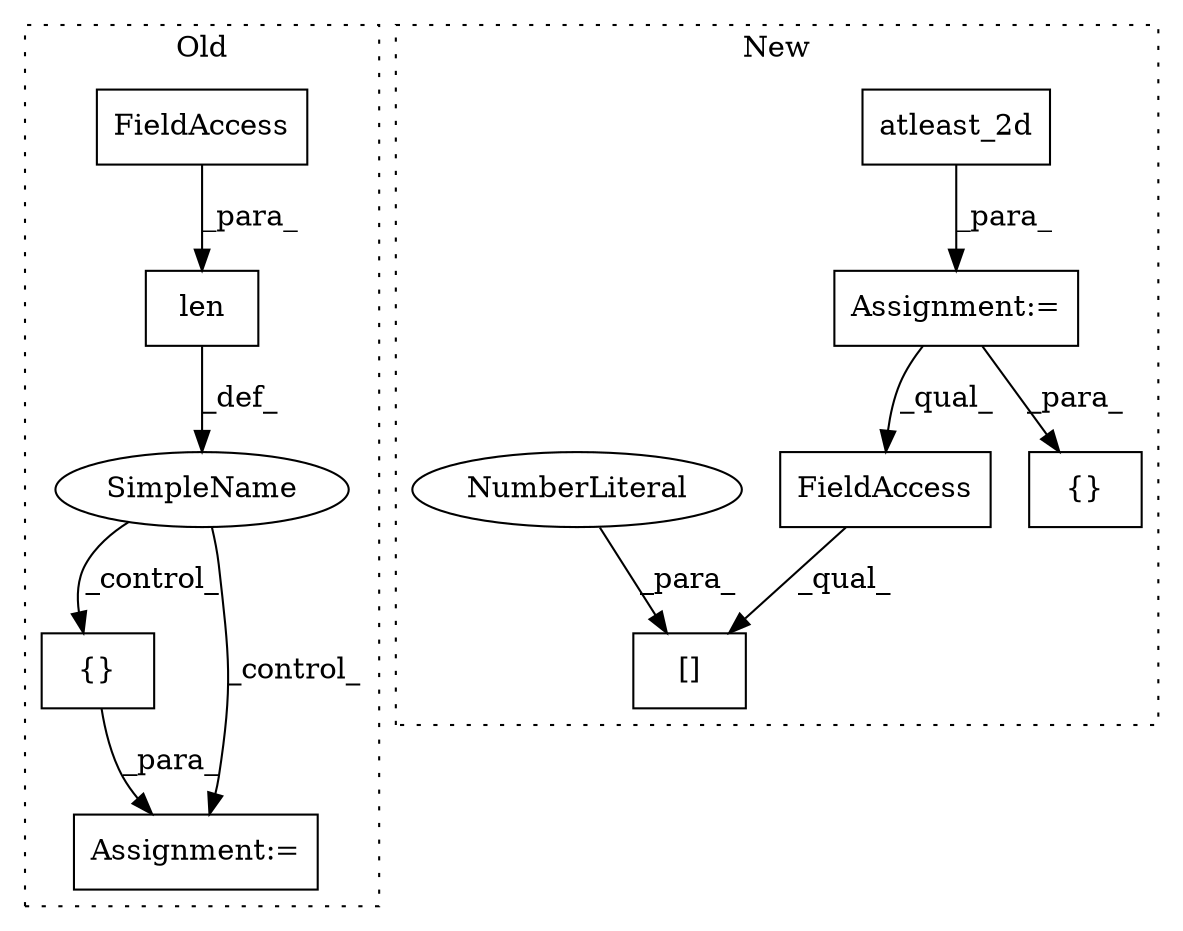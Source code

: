digraph G {
subgraph cluster0 {
1 [label="{}" a="4" s="673,684" l="1,1" shape="box"];
4 [label="Assignment:=" a="7" s="764" l="18" shape="box"];
5 [label="len" a="32" s="291,300" l="4,1" shape="box"];
7 [label="FieldAccess" a="22" s="295" l="5" shape="box"];
11 [label="SimpleName" a="42" s="" l="" shape="ellipse"];
label = "Old";
style="dotted";
}
subgraph cluster1 {
2 [label="atleast_2d" a="32" s="1158,1175" l="11,1" shape="box"];
3 [label="Assignment:=" a="7" s="1151" l="1" shape="box"];
6 [label="FieldAccess" a="22" s="1375" l="12" shape="box"];
8 [label="[]" a="2" s="1375,1389" l="13,1" shape="box"];
9 [label="NumberLiteral" a="34" s="1388" l="1" shape="ellipse"];
10 [label="{}" a="4" s="1238,1245" l="1,1" shape="box"];
label = "New";
style="dotted";
}
1 -> 4 [label="_para_"];
2 -> 3 [label="_para_"];
3 -> 6 [label="_qual_"];
3 -> 10 [label="_para_"];
5 -> 11 [label="_def_"];
6 -> 8 [label="_qual_"];
7 -> 5 [label="_para_"];
9 -> 8 [label="_para_"];
11 -> 4 [label="_control_"];
11 -> 1 [label="_control_"];
}